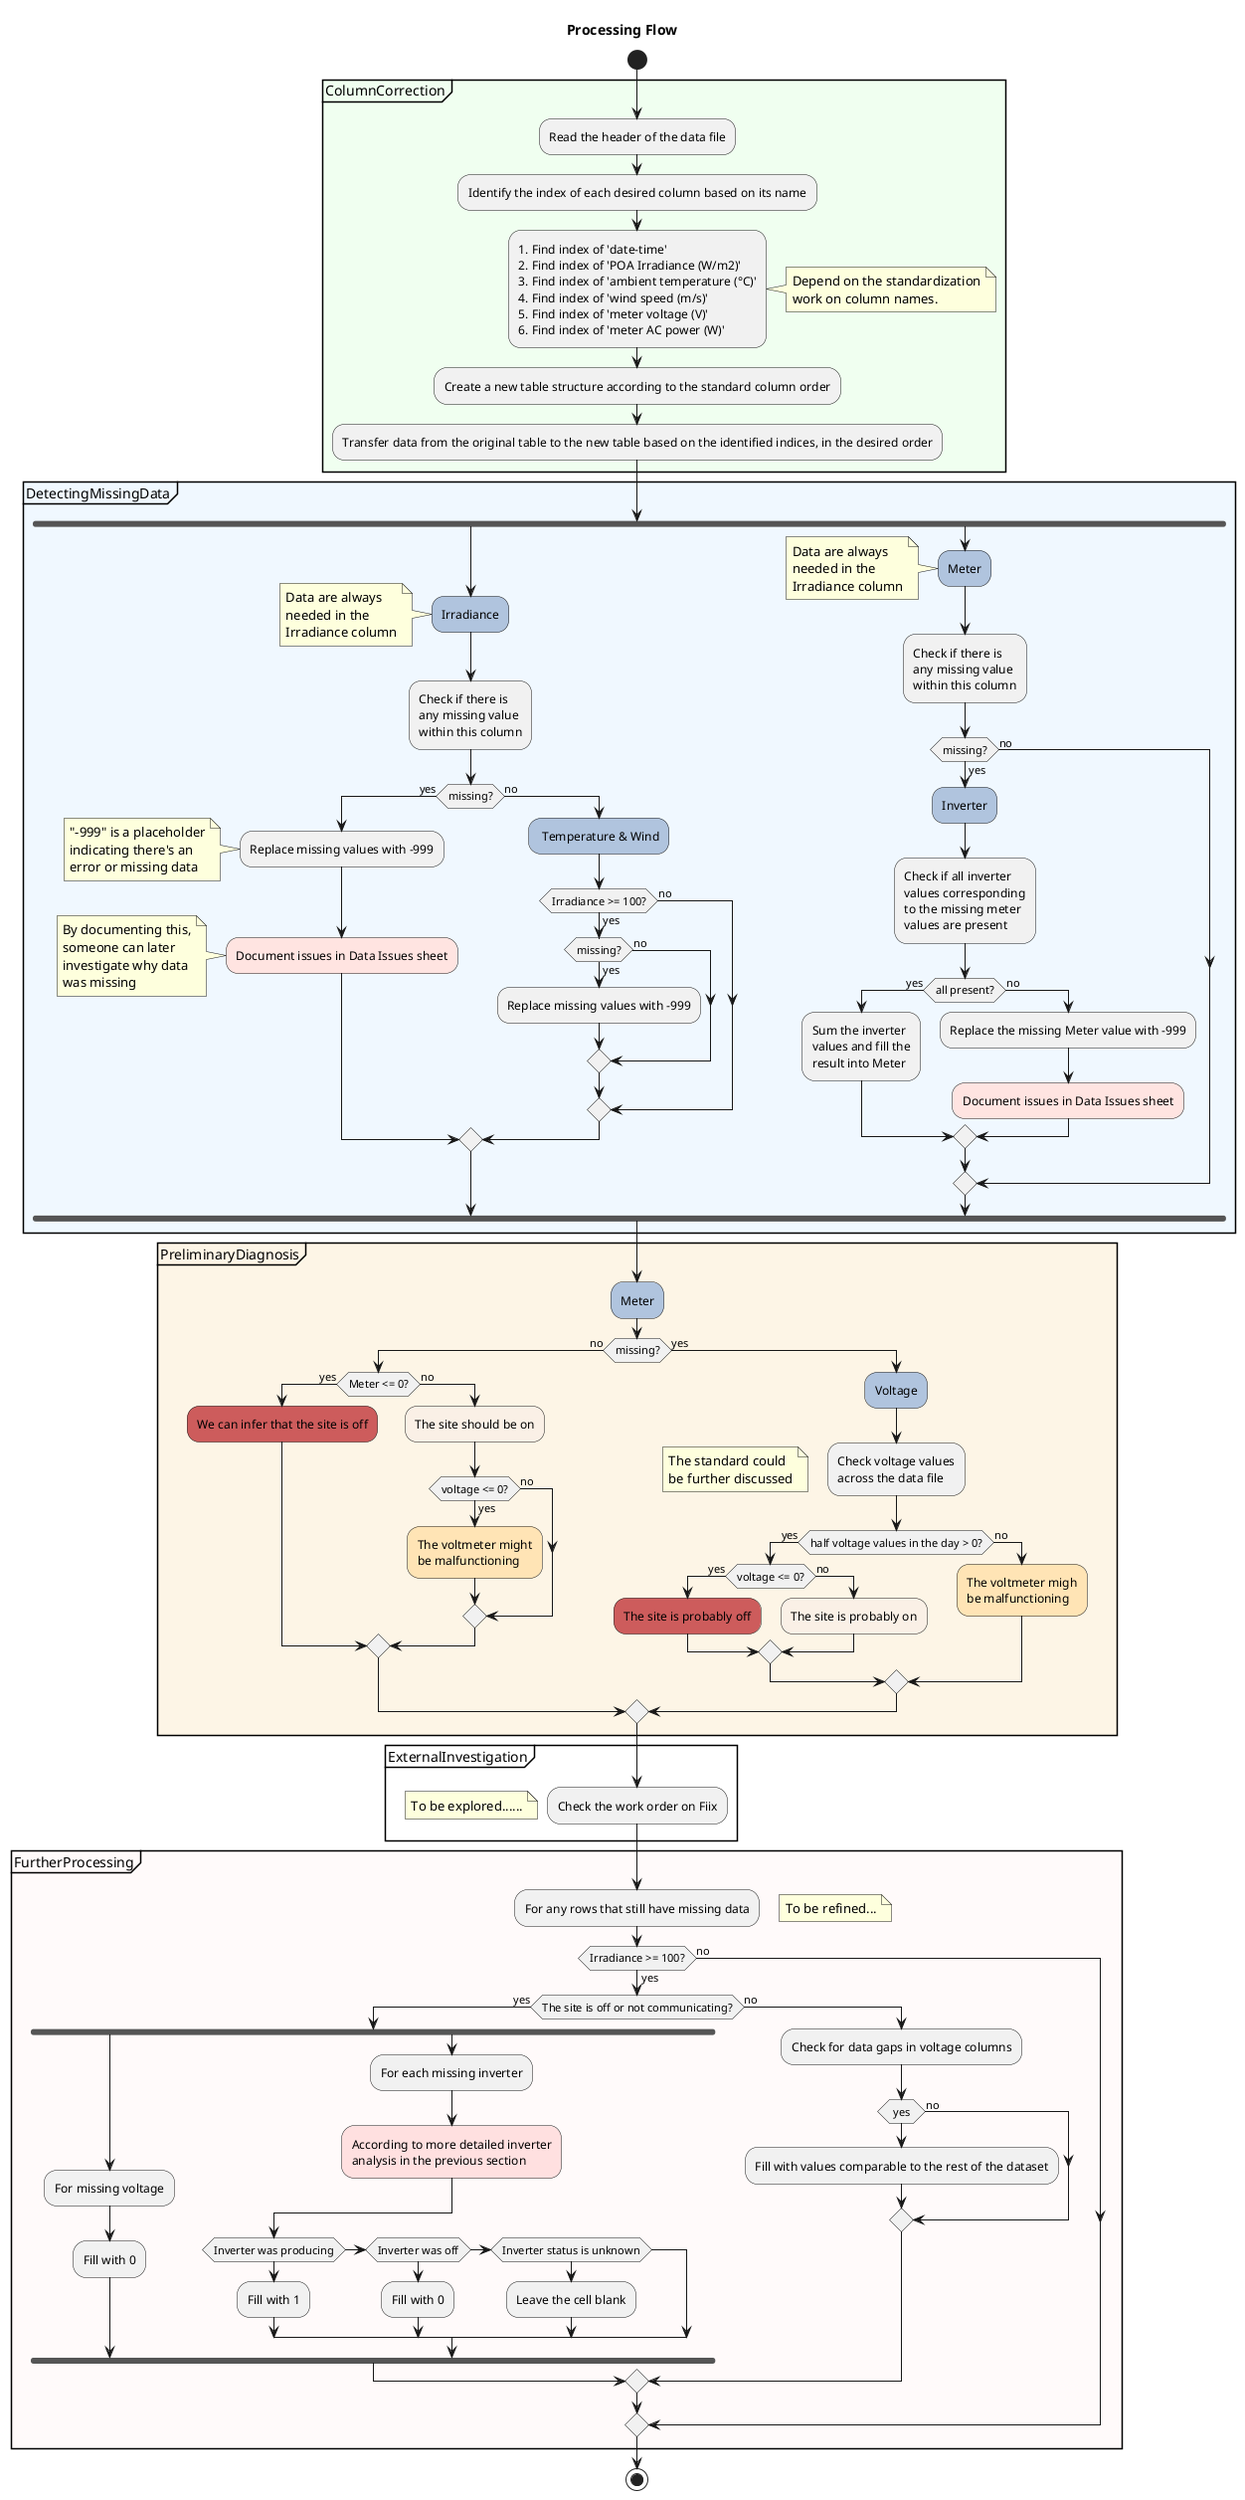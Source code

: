 @startuml  

title Processing Flow

start

partition #HoneyDew "ColumnCorrection"{
    :Read the header of the data file;
    :Identify the index of each desired column based on its name;
    :1. Find index of 'date-time'
    2. Find index of 'POA Irradiance (W/m2)'
    3. Find index of 'ambient temperature (°C)'
    4. Find index of 'wind speed (m/s)'
    5. Find index of 'meter voltage (V)'
    6. Find index of 'meter AC power (W)';
    note right: Depend on the standardization\nwork on column names.
    :Create a new table structure according to the standard column order;
    :Transfer data from the original table to the new table based on the identified indices, in the desired order;

}

partition #AliceBlue "DetectingMissingData"{
fork
    #LightSteelBlue:Irradiance;
    note left: Data are always\nneeded in the\nIrradiance column
    :Check if there is\nany missing value\nwithin this column;
    if(missing?) then(yes)
        :Replace missing values with -999;
        note left: "-999" is a placeholder\nindicating there's an\nerror or missing data
        #MistyRose:Document issues in Data Issues sheet;
        note left: By documenting this,\nsomeone can later\ninvestigate why data\nwas missing
    else(no)    

        #LightSteelBlue: Temperature & Wind;
        if(Irradiance >= 100?) then(yes)
            if(missing?) then(yes)
            :Replace missing values with -999;
            else(no)
            endif
        else(no)
        endif

    endif
    
fork again
    #LightSteelBlue:Meter;
    note left: Data are always\nneeded in the\nIrradiance column
    :Check if there is\nany missing value\nwithin this column;
    if(missing?) then(yes)
        #LightSteelBlue:Inverter;
        :Check if all inverter\nvalues corresponding\nto the missing meter\nvalues are present;
        if(all present?) then(yes)
        :Sum the inverter\nvalues and fill the\nresult into Meter;
        else(no)
        :Replace the missing Meter value with -999;
        #MistyRose:Document issues in Data Issues sheet;
        endif
    else(no)
    endif
end fork
}

partition #OldLace PreliminaryDiagnosis{
    #LightSteelBlue:Meter;
    if (missing?) then(no)
        if(Meter <= 0?) then(yes)
            #IndianRed:We can infer that the site is off;
        else(no)
            #Linen:The site should be on;
            if (voltage <= 0?) then(yes)
                #Moccasin:The voltmeter might\nbe malfunctioning;
            else(no)
            endif

        endif

    else(yes)
        #LightSteelBlue:Voltage;
        :Check voltage values\nacross the data file;
        floating note:The standard could\nbe further discussed
        if(half voltage values in the day > 0?) then(yes)
            if (voltage <= 0?) then(yes)
                #IndianRed:The site is probably off;
            else(no)
                #Linen:The site is probably on;
            endif
            
        else(no)
            #Moccasin:The voltmeter migh\nbe malfunctioning;
        endif
        
    endif

}

partition "ExternalInvestigation"{
    floating note: To be explored......
    :Check the work order on Fiix;
}


partition #Snow "FurtherProcessing" {
    :For any rows that still have missing data;
    floating note right: To be refined...
    if(Irradiance >= 100?) then(yes)
        if(The site is off or not communicating?) then(yes)
            fork
            :For missing voltage;
            :Fill with 0;
            fork again
            :For each missing inverter;
            #IMPLEMENTATION:According to more detailed inverter\nanalysis in the previous section;
                if(Inverter was producing) then
                :Fill with 1;
                else if(Inverter was off) then
                :Fill with 0;
                else if(Inverter status is unknown) then
                :Leave the cell blank;
                endif
            end fork
        else(no)
            :Check for data gaps in voltage columns;
            if(yes) then
                :Fill with values comparable to the rest of the dataset;
            else(no)
            endif
        endif
    else(no)
    endif
}

stop
@enduml

